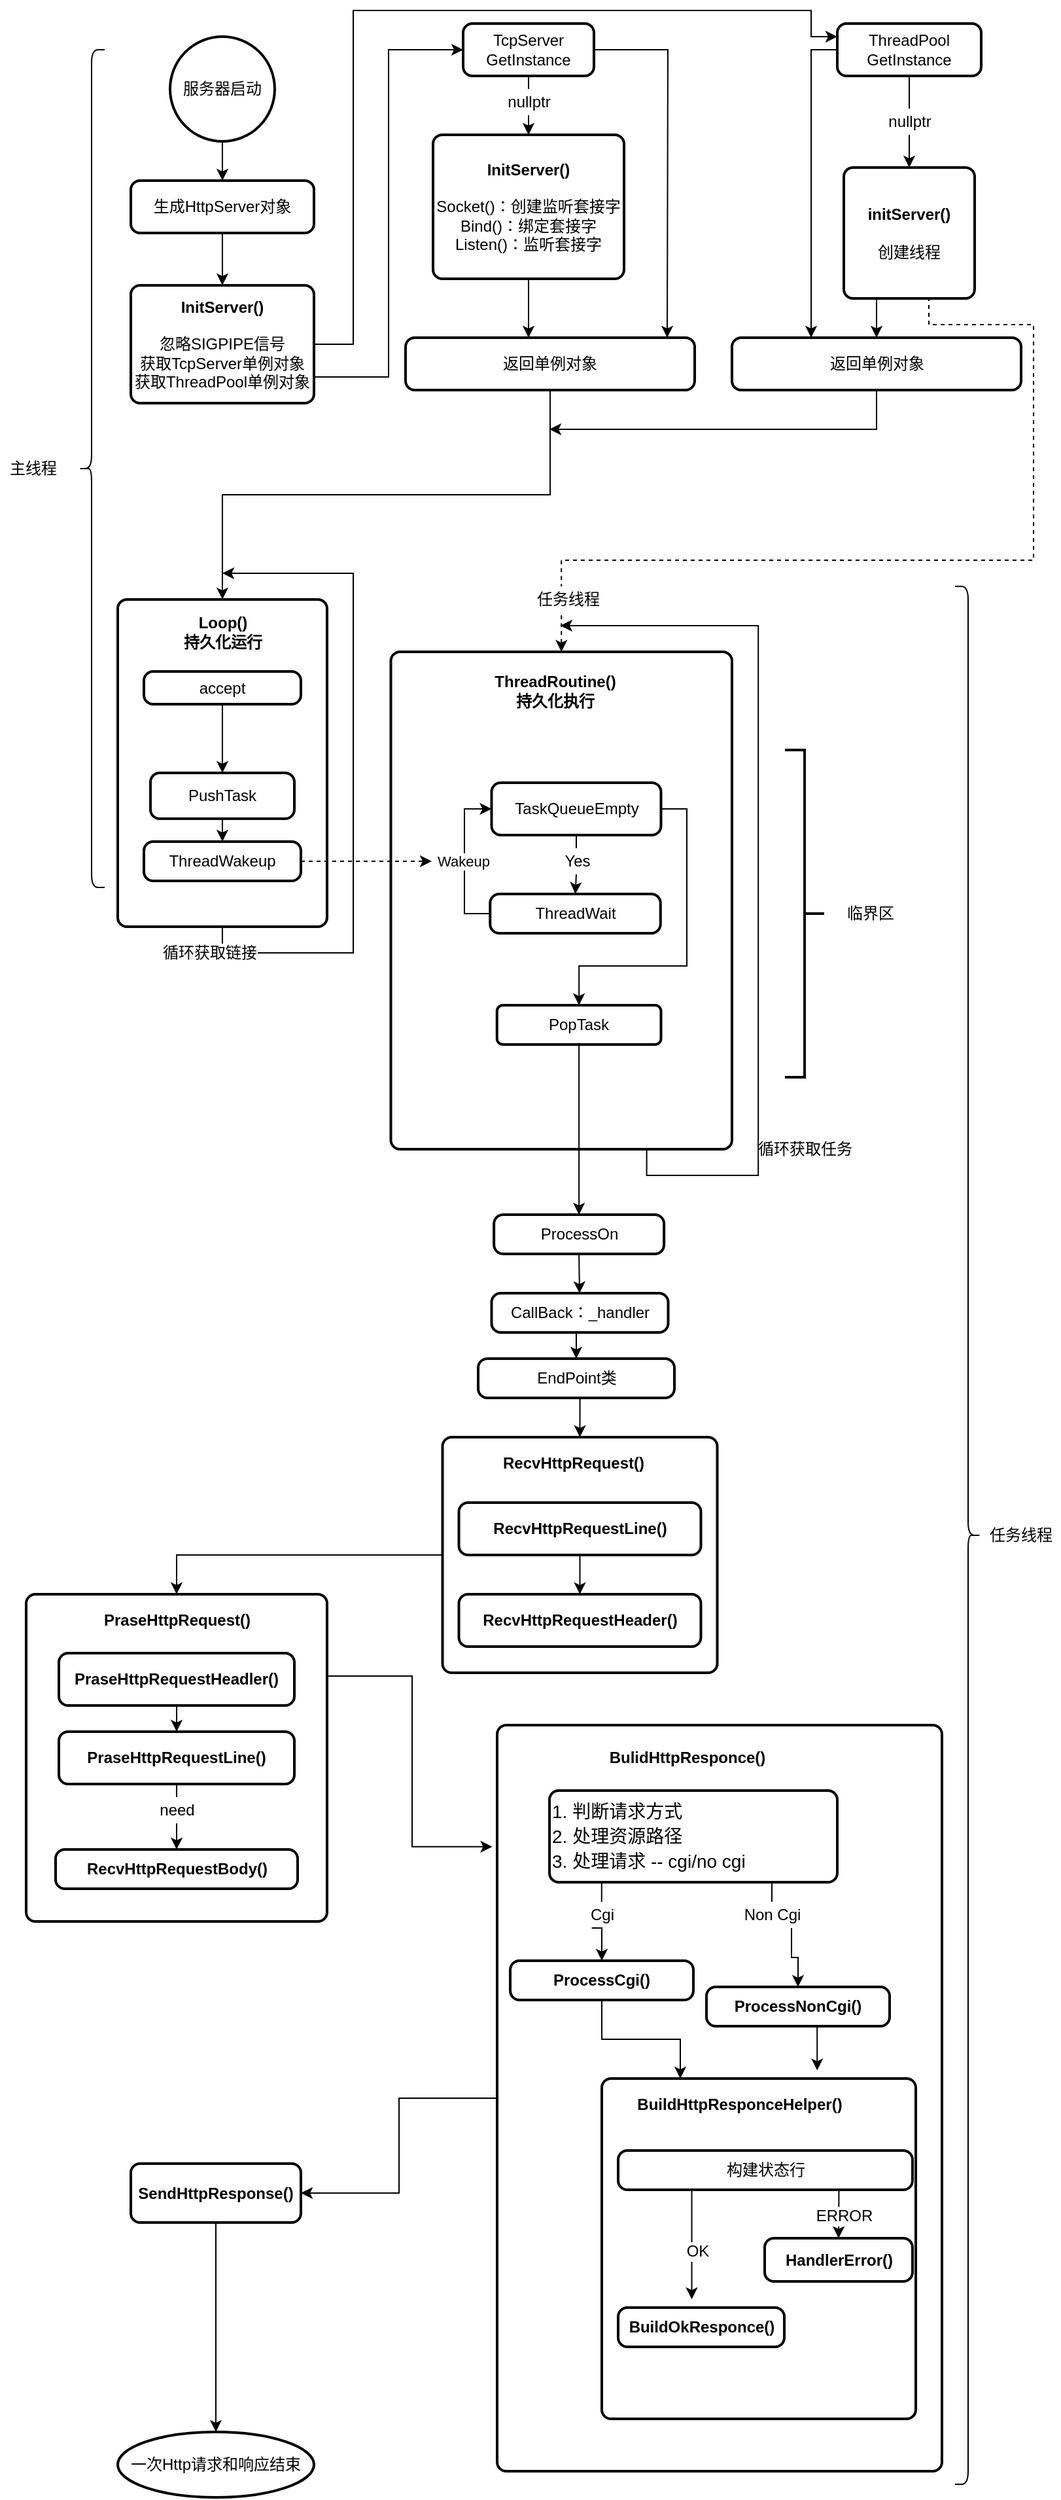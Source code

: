 <mxfile version="15.4.0" type="device"><diagram id="aC2aodHDLknluCeXz4S8" name="第 1 页"><mxGraphModel dx="1024" dy="4091" grid="1" gridSize="10" guides="1" tooltips="1" connect="1" arrows="1" fold="1" page="1" pageScale="1" pageWidth="827" pageHeight="1169" math="0" shadow="0"><root><mxCell id="0"/><mxCell id="1" parent="0"/><mxCell id="QeE4yWWgU1mCUQc3FBOZ-3" style="edgeStyle=orthogonalEdgeStyle;rounded=0;orthogonalLoop=1;jettySize=auto;html=1;exitX=0.5;exitY=1;exitDx=0;exitDy=0;exitPerimeter=0;" edge="1" parent="1" source="QeE4yWWgU1mCUQc3FBOZ-2"><mxGeometry relative="1" as="geometry"><mxPoint x="180" y="-3370" as="targetPoint"/></mxGeometry></mxCell><mxCell id="QeE4yWWgU1mCUQc3FBOZ-2" value="服务器启动" style="strokeWidth=2;html=1;shape=mxgraph.flowchart.start_2;whiteSpace=wrap;" vertex="1" parent="1"><mxGeometry x="140" y="-3480" width="80" height="80" as="geometry"/></mxCell><mxCell id="QeE4yWWgU1mCUQc3FBOZ-7" style="edgeStyle=orthogonalEdgeStyle;rounded=0;orthogonalLoop=1;jettySize=auto;html=1;exitX=0.5;exitY=1;exitDx=0;exitDy=0;" edge="1" parent="1" source="QeE4yWWgU1mCUQc3FBOZ-5"><mxGeometry relative="1" as="geometry"><mxPoint x="180" y="-3290" as="targetPoint"/></mxGeometry></mxCell><mxCell id="QeE4yWWgU1mCUQc3FBOZ-5" value="生成HttpServer对象" style="rounded=1;whiteSpace=wrap;html=1;absoluteArcSize=1;arcSize=14;strokeWidth=2;labelBackgroundColor=none;" vertex="1" parent="1"><mxGeometry x="110" y="-3370" width="140" height="40" as="geometry"/></mxCell><mxCell id="QeE4yWWgU1mCUQc3FBOZ-27" style="edgeStyle=orthogonalEdgeStyle;rounded=0;orthogonalLoop=1;jettySize=auto;html=1;exitX=1;exitY=0.5;exitDx=0;exitDy=0;entryX=0;entryY=0.5;entryDx=0;entryDy=0;" edge="1" parent="1" source="QeE4yWWgU1mCUQc3FBOZ-8" target="QeE4yWWgU1mCUQc3FBOZ-20"><mxGeometry relative="1" as="geometry"><Array as="points"><mxPoint x="250" y="-3220"/><mxPoint x="307" y="-3220"/><mxPoint x="307" y="-3470"/></Array></mxGeometry></mxCell><mxCell id="QeE4yWWgU1mCUQc3FBOZ-36" style="edgeStyle=orthogonalEdgeStyle;rounded=0;orthogonalLoop=1;jettySize=auto;html=1;exitX=1;exitY=0.75;exitDx=0;exitDy=0;entryX=0;entryY=0.25;entryDx=0;entryDy=0;" edge="1" parent="1" source="QeE4yWWgU1mCUQc3FBOZ-8" target="QeE4yWWgU1mCUQc3FBOZ-28"><mxGeometry relative="1" as="geometry"><Array as="points"><mxPoint x="250" y="-3245"/><mxPoint x="280" y="-3245"/><mxPoint x="280" y="-3500"/><mxPoint x="630" y="-3500"/><mxPoint x="630" y="-3480"/></Array></mxGeometry></mxCell><mxCell id="QeE4yWWgU1mCUQc3FBOZ-8" value="&lt;b&gt;InitServer()&lt;br&gt;&lt;/b&gt;&lt;br&gt;忽略SIGPIPE信号&lt;br&gt;获取TcpServer单例对象&lt;br&gt;获取ThreadPool单例对象" style="rounded=1;whiteSpace=wrap;html=1;absoluteArcSize=1;arcSize=14;strokeWidth=2;" vertex="1" parent="1"><mxGeometry x="110" y="-3290" width="140" height="90" as="geometry"/></mxCell><mxCell id="QeE4yWWgU1mCUQc3FBOZ-114" style="edgeStyle=orthogonalEdgeStyle;rounded=0;orthogonalLoop=1;jettySize=auto;html=1;exitX=0.5;exitY=1;exitDx=0;exitDy=0;" edge="1" parent="1" source="QeE4yWWgU1mCUQc3FBOZ-10"><mxGeometry relative="1" as="geometry"><mxPoint x="180" y="-3070" as="targetPoint"/><Array as="points"><mxPoint x="180" y="-2780"/><mxPoint x="280" y="-2780"/><mxPoint x="280" y="-3070"/></Array></mxGeometry></mxCell><mxCell id="QeE4yWWgU1mCUQc3FBOZ-10" value="" style="rounded=1;whiteSpace=wrap;html=1;absoluteArcSize=1;arcSize=14;strokeWidth=2;labelBackgroundColor=none;fillColor=none;" vertex="1" parent="1"><mxGeometry x="100" y="-3050" width="160" height="250" as="geometry"/></mxCell><mxCell id="QeE4yWWgU1mCUQc3FBOZ-14" value="" style="shape=curlyBracket;whiteSpace=wrap;html=1;rounded=1;labelBackgroundColor=none;" vertex="1" parent="1"><mxGeometry x="70" y="-3470" width="20" height="640" as="geometry"/></mxCell><mxCell id="QeE4yWWgU1mCUQc3FBOZ-15" value="主线程" style="text;html=1;align=center;verticalAlign=middle;resizable=0;points=[];autosize=1;strokeColor=none;fillColor=none;" vertex="1" parent="1"><mxGeometry x="10" y="-3160" width="50" height="20" as="geometry"/></mxCell><mxCell id="QeE4yWWgU1mCUQc3FBOZ-21" style="edgeStyle=orthogonalEdgeStyle;rounded=0;orthogonalLoop=1;jettySize=auto;html=1;exitX=0.5;exitY=1;exitDx=0;exitDy=0;entryX=0.5;entryY=0;entryDx=0;entryDy=0;startArrow=none;" edge="1" parent="1" source="QeE4yWWgU1mCUQc3FBOZ-24" target="QeE4yWWgU1mCUQc3FBOZ-22"><mxGeometry relative="1" as="geometry"><mxPoint x="414" y="-3420" as="targetPoint"/></mxGeometry></mxCell><mxCell id="QeE4yWWgU1mCUQc3FBOZ-25" style="edgeStyle=orthogonalEdgeStyle;rounded=0;orthogonalLoop=1;jettySize=auto;html=1;exitX=1;exitY=0.5;exitDx=0;exitDy=0;" edge="1" parent="1" source="QeE4yWWgU1mCUQc3FBOZ-20"><mxGeometry relative="1" as="geometry"><mxPoint x="520" y="-3250" as="targetPoint"/></mxGeometry></mxCell><mxCell id="QeE4yWWgU1mCUQc3FBOZ-20" value="TcpServer&lt;br&gt;GetInstance" style="rounded=1;whiteSpace=wrap;html=1;absoluteArcSize=1;arcSize=14;strokeWidth=2;labelBackgroundColor=none;" vertex="1" parent="1"><mxGeometry x="364" y="-3490" width="100" height="40" as="geometry"/></mxCell><mxCell id="QeE4yWWgU1mCUQc3FBOZ-23" style="edgeStyle=orthogonalEdgeStyle;rounded=0;orthogonalLoop=1;jettySize=auto;html=1;exitX=0.5;exitY=1;exitDx=0;exitDy=0;" edge="1" parent="1" source="QeE4yWWgU1mCUQc3FBOZ-22"><mxGeometry relative="1" as="geometry"><mxPoint x="414" y="-3250" as="targetPoint"/></mxGeometry></mxCell><mxCell id="QeE4yWWgU1mCUQc3FBOZ-22" value="&lt;b&gt;InitServer()&lt;/b&gt;&lt;br&gt;&lt;br&gt;Socket()：创建监听套接字&lt;br&gt;Bind()：绑定套接字&lt;br&gt;Listen()：监听套接字" style="rounded=1;whiteSpace=wrap;html=1;absoluteArcSize=1;arcSize=14;strokeWidth=2;labelBackgroundColor=none;" vertex="1" parent="1"><mxGeometry x="341" y="-3405" width="146" height="110" as="geometry"/></mxCell><mxCell id="QeE4yWWgU1mCUQc3FBOZ-37" style="edgeStyle=orthogonalEdgeStyle;rounded=0;orthogonalLoop=1;jettySize=auto;html=1;exitX=0.5;exitY=1;exitDx=0;exitDy=0;entryX=0.5;entryY=0;entryDx=0;entryDy=0;" edge="1" parent="1" source="QeE4yWWgU1mCUQc3FBOZ-26" target="QeE4yWWgU1mCUQc3FBOZ-10"><mxGeometry relative="1" as="geometry"/></mxCell><mxCell id="QeE4yWWgU1mCUQc3FBOZ-26" value="返回单例对象" style="rounded=1;whiteSpace=wrap;html=1;absoluteArcSize=1;arcSize=14;strokeWidth=2;labelBackgroundColor=none;" vertex="1" parent="1"><mxGeometry x="320" y="-3250" width="221" height="40" as="geometry"/></mxCell><mxCell id="QeE4yWWgU1mCUQc3FBOZ-33" style="edgeStyle=orthogonalEdgeStyle;rounded=0;orthogonalLoop=1;jettySize=auto;html=1;exitX=0;exitY=0.5;exitDx=0;exitDy=0;" edge="1" parent="1" source="QeE4yWWgU1mCUQc3FBOZ-28"><mxGeometry relative="1" as="geometry"><mxPoint x="630" y="-3250" as="targetPoint"/></mxGeometry></mxCell><mxCell id="QeE4yWWgU1mCUQc3FBOZ-66" style="edgeStyle=orthogonalEdgeStyle;rounded=0;orthogonalLoop=1;jettySize=auto;html=1;exitX=0.5;exitY=1;exitDx=0;exitDy=0;entryX=0.5;entryY=0;entryDx=0;entryDy=0;startArrow=none;" edge="1" parent="1" source="QeE4yWWgU1mCUQc3FBOZ-67" target="QeE4yWWgU1mCUQc3FBOZ-31"><mxGeometry relative="1" as="geometry"/></mxCell><mxCell id="QeE4yWWgU1mCUQc3FBOZ-28" value="ThreadPool&lt;br&gt;GetInstance" style="rounded=1;whiteSpace=wrap;html=1;absoluteArcSize=1;arcSize=14;strokeWidth=2;labelBackgroundColor=none;" vertex="1" parent="1"><mxGeometry x="650" y="-3490" width="110" height="40" as="geometry"/></mxCell><mxCell id="QeE4yWWgU1mCUQc3FBOZ-32" style="edgeStyle=orthogonalEdgeStyle;rounded=0;orthogonalLoop=1;jettySize=auto;html=1;exitX=0.25;exitY=1;exitDx=0;exitDy=0;" edge="1" parent="1" source="QeE4yWWgU1mCUQc3FBOZ-31"><mxGeometry relative="1" as="geometry"><mxPoint x="680" y="-3250" as="targetPoint"/></mxGeometry></mxCell><mxCell id="QeE4yWWgU1mCUQc3FBOZ-35" style="edgeStyle=orthogonalEdgeStyle;rounded=0;orthogonalLoop=1;jettySize=auto;html=1;exitX=1;exitY=0.5;exitDx=0;exitDy=0;dashed=1;entryX=0.5;entryY=0;entryDx=0;entryDy=0;" edge="1" parent="1" source="QeE4yWWgU1mCUQc3FBOZ-31" target="QeE4yWWgU1mCUQc3FBOZ-41"><mxGeometry relative="1" as="geometry"><mxPoint x="450" y="-3040" as="targetPoint"/><Array as="points"><mxPoint x="720" y="-3330"/><mxPoint x="720" y="-3260"/><mxPoint x="800" y="-3260"/><mxPoint x="800" y="-3080"/><mxPoint x="440" y="-3080"/></Array></mxGeometry></mxCell><mxCell id="QeE4yWWgU1mCUQc3FBOZ-31" value="&lt;b&gt;initServer()&lt;/b&gt;&lt;br&gt;&lt;br&gt;创建线程" style="rounded=1;whiteSpace=wrap;html=1;absoluteArcSize=1;arcSize=14;strokeWidth=2;labelBackgroundColor=none;" vertex="1" parent="1"><mxGeometry x="655" y="-3380" width="100" height="100" as="geometry"/></mxCell><mxCell id="QeE4yWWgU1mCUQc3FBOZ-39" style="edgeStyle=orthogonalEdgeStyle;rounded=0;orthogonalLoop=1;jettySize=auto;html=1;exitX=0.5;exitY=1;exitDx=0;exitDy=0;" edge="1" parent="1" source="QeE4yWWgU1mCUQc3FBOZ-34"><mxGeometry relative="1" as="geometry"><mxPoint x="430" y="-3180" as="targetPoint"/><Array as="points"><mxPoint x="680" y="-3180"/><mxPoint x="550" y="-3180"/></Array></mxGeometry></mxCell><mxCell id="QeE4yWWgU1mCUQc3FBOZ-34" value="返回单例对象" style="rounded=1;whiteSpace=wrap;html=1;absoluteArcSize=1;arcSize=14;strokeWidth=2;labelBackgroundColor=none;" vertex="1" parent="1"><mxGeometry x="569.5" y="-3250" width="221" height="40" as="geometry"/></mxCell><mxCell id="QeE4yWWgU1mCUQc3FBOZ-132" style="edgeStyle=orthogonalEdgeStyle;rounded=0;orthogonalLoop=1;jettySize=auto;html=1;exitX=0.75;exitY=1;exitDx=0;exitDy=0;entryX=0.407;entryY=1.5;entryDx=0;entryDy=0;entryPerimeter=0;" edge="1" parent="1" source="QeE4yWWgU1mCUQc3FBOZ-41" target="QeE4yWWgU1mCUQc3FBOZ-107"><mxGeometry relative="1" as="geometry"/></mxCell><mxCell id="QeE4yWWgU1mCUQc3FBOZ-41" value="" style="rounded=1;whiteSpace=wrap;html=1;absoluteArcSize=1;arcSize=14;strokeWidth=2;labelBackgroundColor=none;fillColor=none;" vertex="1" parent="1"><mxGeometry x="308.75" y="-3010" width="260.75" height="380" as="geometry"/></mxCell><mxCell id="QeE4yWWgU1mCUQc3FBOZ-82" style="edgeStyle=orthogonalEdgeStyle;rounded=0;orthogonalLoop=1;jettySize=auto;html=1;exitX=0.5;exitY=1;exitDx=0;exitDy=0;entryX=0.5;entryY=0;entryDx=0;entryDy=0;startArrow=none;" edge="1" parent="1" source="QeE4yWWgU1mCUQc3FBOZ-83" target="QeE4yWWgU1mCUQc3FBOZ-50"><mxGeometry relative="1" as="geometry"/></mxCell><mxCell id="QeE4yWWgU1mCUQc3FBOZ-123" style="edgeStyle=orthogonalEdgeStyle;rounded=0;orthogonalLoop=1;jettySize=auto;html=1;exitX=1;exitY=0.5;exitDx=0;exitDy=0;entryX=0.5;entryY=0;entryDx=0;entryDy=0;" edge="1" parent="1" source="QeE4yWWgU1mCUQc3FBOZ-44" target="QeE4yWWgU1mCUQc3FBOZ-70"><mxGeometry relative="1" as="geometry"><Array as="points"><mxPoint x="535" y="-2890"/><mxPoint x="535" y="-2770"/><mxPoint x="453" y="-2770"/></Array></mxGeometry></mxCell><mxCell id="QeE4yWWgU1mCUQc3FBOZ-44" value="TaskQueueEmpty" style="rounded=1;whiteSpace=wrap;html=1;absoluteArcSize=1;arcSize=14;strokeWidth=2;labelBackgroundColor=none;" vertex="1" parent="1"><mxGeometry x="385.75" y="-2910" width="129.5" height="40" as="geometry"/></mxCell><mxCell id="QeE4yWWgU1mCUQc3FBOZ-85" style="edgeStyle=orthogonalEdgeStyle;rounded=0;orthogonalLoop=1;jettySize=auto;html=1;exitX=0;exitY=0.5;exitDx=0;exitDy=0;entryX=0;entryY=0.5;entryDx=0;entryDy=0;" edge="1" parent="1" source="QeE4yWWgU1mCUQc3FBOZ-50" target="QeE4yWWgU1mCUQc3FBOZ-44"><mxGeometry relative="1" as="geometry"><Array as="points"><mxPoint x="365" y="-2810"/><mxPoint x="365" y="-2890"/></Array></mxGeometry></mxCell><mxCell id="QeE4yWWgU1mCUQc3FBOZ-86" value="Wakeup" style="edgeLabel;html=1;align=center;verticalAlign=middle;resizable=0;points=[];" vertex="1" connectable="0" parent="QeE4yWWgU1mCUQc3FBOZ-85"><mxGeometry x="-0.009" y="-9" relative="1" as="geometry"><mxPoint x="-10" as="offset"/></mxGeometry></mxCell><mxCell id="QeE4yWWgU1mCUQc3FBOZ-50" value="ThreadWait" style="rounded=1;whiteSpace=wrap;html=1;absoluteArcSize=1;arcSize=14;strokeWidth=2;" vertex="1" parent="1"><mxGeometry x="384.63" y="-2825" width="130.25" height="30" as="geometry"/></mxCell><mxCell id="QeE4yWWgU1mCUQc3FBOZ-24" value="nullptr" style="text;html=1;align=center;verticalAlign=middle;resizable=0;points=[];autosize=1;strokeColor=none;fillColor=none;" vertex="1" parent="1"><mxGeometry x="389" y="-3440" width="50" height="20" as="geometry"/></mxCell><mxCell id="QeE4yWWgU1mCUQc3FBOZ-63" value="" style="edgeStyle=orthogonalEdgeStyle;rounded=0;orthogonalLoop=1;jettySize=auto;html=1;exitX=0.5;exitY=1;exitDx=0;exitDy=0;entryX=0.5;entryY=0;entryDx=0;entryDy=0;endArrow=none;" edge="1" parent="1" source="QeE4yWWgU1mCUQc3FBOZ-20" target="QeE4yWWgU1mCUQc3FBOZ-24"><mxGeometry relative="1" as="geometry"><mxPoint x="414" y="-3405" as="targetPoint"/><mxPoint x="414" y="-3450" as="sourcePoint"/></mxGeometry></mxCell><mxCell id="QeE4yWWgU1mCUQc3FBOZ-67" value="nullptr" style="text;html=1;align=center;verticalAlign=middle;resizable=0;points=[];autosize=1;strokeColor=none;fillColor=none;" vertex="1" parent="1"><mxGeometry x="680" y="-3425" width="50" height="20" as="geometry"/></mxCell><mxCell id="QeE4yWWgU1mCUQc3FBOZ-68" value="" style="edgeStyle=orthogonalEdgeStyle;rounded=0;orthogonalLoop=1;jettySize=auto;html=1;exitX=0.5;exitY=1;exitDx=0;exitDy=0;entryX=0.5;entryY=0;entryDx=0;entryDy=0;endArrow=none;" edge="1" parent="1" source="QeE4yWWgU1mCUQc3FBOZ-28" target="QeE4yWWgU1mCUQc3FBOZ-67"><mxGeometry relative="1" as="geometry"><mxPoint x="705" y="-3450" as="sourcePoint"/><mxPoint x="705" y="-3380" as="targetPoint"/></mxGeometry></mxCell><mxCell id="QeE4yWWgU1mCUQc3FBOZ-119" style="edgeStyle=orthogonalEdgeStyle;rounded=0;orthogonalLoop=1;jettySize=auto;html=1;exitX=0.5;exitY=0;exitDx=0;exitDy=0;entryX=0.502;entryY=0;entryDx=0;entryDy=0;entryPerimeter=0;" edge="1" parent="1" source="QeE4yWWgU1mCUQc3FBOZ-70" target="QeE4yWWgU1mCUQc3FBOZ-70"><mxGeometry relative="1" as="geometry"><mxPoint x="450" y="-2740" as="targetPoint"/></mxGeometry></mxCell><mxCell id="QeE4yWWgU1mCUQc3FBOZ-128" style="edgeStyle=orthogonalEdgeStyle;rounded=0;orthogonalLoop=1;jettySize=auto;html=1;exitX=0.5;exitY=1;exitDx=0;exitDy=0;entryX=0.5;entryY=0;entryDx=0;entryDy=0;" edge="1" parent="1" source="QeE4yWWgU1mCUQc3FBOZ-70" target="QeE4yWWgU1mCUQc3FBOZ-127"><mxGeometry relative="1" as="geometry"/></mxCell><mxCell id="QeE4yWWgU1mCUQc3FBOZ-70" value="PopTask" style="rounded=1;whiteSpace=wrap;html=1;absoluteArcSize=1;arcSize=9;strokeWidth=2;labelBackgroundColor=none;fillColor=none;" vertex="1" parent="1"><mxGeometry x="389.88" y="-2740" width="125.37" height="30" as="geometry"/></mxCell><mxCell id="QeE4yWWgU1mCUQc3FBOZ-83" value="Yes" style="text;html=1;align=center;verticalAlign=middle;resizable=0;points=[];autosize=1;strokeColor=none;fillColor=none;" vertex="1" parent="1"><mxGeometry x="435.5" y="-2860" width="30" height="20" as="geometry"/></mxCell><mxCell id="QeE4yWWgU1mCUQc3FBOZ-84" value="" style="edgeStyle=orthogonalEdgeStyle;rounded=0;orthogonalLoop=1;jettySize=auto;html=1;exitX=0.5;exitY=1;exitDx=0;exitDy=0;entryX=0.5;entryY=0;entryDx=0;entryDy=0;endArrow=none;" edge="1" parent="1" source="QeE4yWWgU1mCUQc3FBOZ-44" target="QeE4yWWgU1mCUQc3FBOZ-83"><mxGeometry relative="1" as="geometry"><mxPoint x="450.5" y="-2870" as="sourcePoint"/><mxPoint x="449.755" y="-2825" as="targetPoint"/></mxGeometry></mxCell><mxCell id="QeE4yWWgU1mCUQc3FBOZ-93" style="edgeStyle=orthogonalEdgeStyle;rounded=0;orthogonalLoop=1;jettySize=auto;html=1;exitX=0.5;exitY=1;exitDx=0;exitDy=0;entryX=0.5;entryY=0;entryDx=0;entryDy=0;" edge="1" parent="1" source="QeE4yWWgU1mCUQc3FBOZ-89" target="QeE4yWWgU1mCUQc3FBOZ-94"><mxGeometry relative="1" as="geometry"><mxPoint x="180" y="-2830" as="targetPoint"/></mxGeometry></mxCell><mxCell id="QeE4yWWgU1mCUQc3FBOZ-89" value="PushTask" style="rounded=1;whiteSpace=wrap;html=1;absoluteArcSize=1;arcSize=14;strokeWidth=2;labelBackgroundColor=none;fillColor=none;" vertex="1" parent="1"><mxGeometry x="125" y="-2917.5" width="110" height="35" as="geometry"/></mxCell><mxCell id="QeE4yWWgU1mCUQc3FBOZ-95" style="edgeStyle=orthogonalEdgeStyle;rounded=0;orthogonalLoop=1;jettySize=auto;html=1;exitX=1;exitY=0.5;exitDx=0;exitDy=0;dashed=1;" edge="1" parent="1" source="QeE4yWWgU1mCUQc3FBOZ-94"><mxGeometry relative="1" as="geometry"><mxPoint x="340" y="-2850" as="targetPoint"/></mxGeometry></mxCell><mxCell id="QeE4yWWgU1mCUQc3FBOZ-94" value="ThreadWakeup" style="rounded=1;whiteSpace=wrap;html=1;absoluteArcSize=1;arcSize=14;strokeWidth=2;" vertex="1" parent="1"><mxGeometry x="120" y="-2865" width="120" height="30" as="geometry"/></mxCell><mxCell id="QeE4yWWgU1mCUQc3FBOZ-102" value="" style="strokeWidth=2;html=1;shape=mxgraph.flowchart.annotation_2;align=left;labelPosition=right;pointerEvents=1;labelBackgroundColor=none;fillColor=none;direction=west;" vertex="1" parent="1"><mxGeometry x="610" y="-2935" width="30" height="250" as="geometry"/></mxCell><mxCell id="QeE4yWWgU1mCUQc3FBOZ-103" value="临界区" style="text;html=1;align=center;verticalAlign=middle;resizable=0;points=[];autosize=1;strokeColor=none;fillColor=none;" vertex="1" parent="1"><mxGeometry x="650" y="-2820" width="50" height="20" as="geometry"/></mxCell><mxCell id="QeE4yWWgU1mCUQc3FBOZ-107" value="任务线程" style="text;html=1;align=center;verticalAlign=middle;resizable=0;points=[];autosize=1;strokeColor=none;fillColor=default;labelBackgroundColor=default;" vertex="1" parent="1"><mxGeometry x="414" y="-3060" width="60" height="20" as="geometry"/></mxCell><mxCell id="QeE4yWWgU1mCUQc3FBOZ-110" value="&lt;b&gt;ThreadRoutine()&lt;br&gt;持久化执行&lt;br&gt;&lt;/b&gt;" style="text;html=1;resizable=0;autosize=1;align=center;verticalAlign=middle;points=[];fillColor=none;strokeColor=none;rounded=0;labelBackgroundColor=default;" vertex="1" parent="1"><mxGeometry x="379" y="-2995" width="110" height="30" as="geometry"/></mxCell><mxCell id="QeE4yWWgU1mCUQc3FBOZ-111" value="&lt;b&gt;Loop()&lt;br&gt;持久化运行&lt;/b&gt;" style="text;html=1;resizable=0;autosize=1;align=center;verticalAlign=middle;points=[];fillColor=none;strokeColor=none;rounded=0;labelBackgroundColor=default;" vertex="1" parent="1"><mxGeometry x="140" y="-3040" width="80" height="30" as="geometry"/></mxCell><mxCell id="QeE4yWWgU1mCUQc3FBOZ-113" style="edgeStyle=orthogonalEdgeStyle;rounded=0;orthogonalLoop=1;jettySize=auto;html=1;exitX=0.5;exitY=1;exitDx=0;exitDy=0;entryX=0.5;entryY=0;entryDx=0;entryDy=0;" edge="1" parent="1" source="QeE4yWWgU1mCUQc3FBOZ-112" target="QeE4yWWgU1mCUQc3FBOZ-89"><mxGeometry relative="1" as="geometry"/></mxCell><mxCell id="QeE4yWWgU1mCUQc3FBOZ-112" value="accept" style="rounded=1;whiteSpace=wrap;html=1;absoluteArcSize=1;arcSize=14;strokeWidth=2;labelBackgroundColor=default;fillColor=default;" vertex="1" parent="1"><mxGeometry x="120" y="-2995" width="120" height="25" as="geometry"/></mxCell><mxCell id="QeE4yWWgU1mCUQc3FBOZ-115" value="循环获取链接" style="text;html=1;resizable=0;autosize=1;align=center;verticalAlign=middle;points=[];fillColor=none;strokeColor=none;rounded=0;labelBackgroundColor=default;" vertex="1" parent="1"><mxGeometry x="125" y="-2790" width="90" height="20" as="geometry"/></mxCell><mxCell id="QeE4yWWgU1mCUQc3FBOZ-135" style="edgeStyle=orthogonalEdgeStyle;rounded=0;orthogonalLoop=1;jettySize=auto;html=1;exitX=0.5;exitY=1;exitDx=0;exitDy=0;" edge="1" parent="1" source="QeE4yWWgU1mCUQc3FBOZ-127"><mxGeometry relative="1" as="geometry"><mxPoint x="453" y="-2520" as="targetPoint"/></mxGeometry></mxCell><mxCell id="QeE4yWWgU1mCUQc3FBOZ-127" value="ProcessOn" style="rounded=1;whiteSpace=wrap;html=1;absoluteArcSize=1;arcSize=14;strokeWidth=2;" vertex="1" parent="1"><mxGeometry x="387.57" y="-2580" width="130" height="30" as="geometry"/></mxCell><mxCell id="QeE4yWWgU1mCUQc3FBOZ-133" value="循环获取任务" style="text;html=1;resizable=0;autosize=1;align=center;verticalAlign=middle;points=[];fillColor=none;strokeColor=none;rounded=0;labelBackgroundColor=default;" vertex="1" parent="1"><mxGeometry x="580" y="-2640" width="90" height="20" as="geometry"/></mxCell><mxCell id="QeE4yWWgU1mCUQc3FBOZ-140" style="edgeStyle=orthogonalEdgeStyle;rounded=0;orthogonalLoop=1;jettySize=auto;html=1;exitX=0.5;exitY=1;exitDx=0;exitDy=0;entryX=0.5;entryY=0;entryDx=0;entryDy=0;" edge="1" parent="1" source="QeE4yWWgU1mCUQc3FBOZ-136" target="QeE4yWWgU1mCUQc3FBOZ-139"><mxGeometry relative="1" as="geometry"/></mxCell><mxCell id="QeE4yWWgU1mCUQc3FBOZ-136" value="CallBack：_handler" style="rounded=1;whiteSpace=wrap;html=1;absoluteArcSize=1;arcSize=14;strokeWidth=2;" vertex="1" parent="1"><mxGeometry x="385.75" y="-2520" width="135" height="30" as="geometry"/></mxCell><mxCell id="QeE4yWWgU1mCUQc3FBOZ-147" style="edgeStyle=orthogonalEdgeStyle;rounded=0;orthogonalLoop=1;jettySize=auto;html=1;exitX=0.5;exitY=1;exitDx=0;exitDy=0;entryX=0.5;entryY=0;entryDx=0;entryDy=0;" edge="1" parent="1" source="QeE4yWWgU1mCUQc3FBOZ-139" target="QeE4yWWgU1mCUQc3FBOZ-142"><mxGeometry relative="1" as="geometry"/></mxCell><mxCell id="QeE4yWWgU1mCUQc3FBOZ-139" value="EndPoint类" style="rounded=1;whiteSpace=wrap;html=1;absoluteArcSize=1;arcSize=14;strokeWidth=2;" vertex="1" parent="1"><mxGeometry x="375.5" y="-2470" width="150" height="30" as="geometry"/></mxCell><mxCell id="QeE4yWWgU1mCUQc3FBOZ-162" style="edgeStyle=orthogonalEdgeStyle;rounded=0;orthogonalLoop=1;jettySize=auto;html=1;exitX=0;exitY=0.5;exitDx=0;exitDy=0;entryX=0.5;entryY=0;entryDx=0;entryDy=0;" edge="1" parent="1" source="QeE4yWWgU1mCUQc3FBOZ-142" target="QeE4yWWgU1mCUQc3FBOZ-149"><mxGeometry relative="1" as="geometry"/></mxCell><mxCell id="QeE4yWWgU1mCUQc3FBOZ-142" value="" style="rounded=1;whiteSpace=wrap;html=1;absoluteArcSize=1;arcSize=14;strokeWidth=2;fillColor=none;" vertex="1" parent="1"><mxGeometry x="348.25" y="-2410" width="210" height="180" as="geometry"/></mxCell><mxCell id="QeE4yWWgU1mCUQc3FBOZ-143" value="&lt;span&gt;&lt;b&gt;RecvHttpRequest()&lt;/b&gt;&lt;/span&gt;" style="text;html=1;resizable=0;autosize=1;align=center;verticalAlign=middle;points=[];fillColor=none;strokeColor=none;rounded=0;labelBackgroundColor=default;" vertex="1" parent="1"><mxGeometry x="388.25" y="-2400" width="120" height="20" as="geometry"/></mxCell><mxCell id="QeE4yWWgU1mCUQc3FBOZ-146" style="edgeStyle=orthogonalEdgeStyle;rounded=0;orthogonalLoop=1;jettySize=auto;html=1;exitX=0.5;exitY=1;exitDx=0;exitDy=0;entryX=0.5;entryY=0;entryDx=0;entryDy=0;" edge="1" parent="1" source="QeE4yWWgU1mCUQc3FBOZ-144" target="QeE4yWWgU1mCUQc3FBOZ-145"><mxGeometry relative="1" as="geometry"/></mxCell><mxCell id="QeE4yWWgU1mCUQc3FBOZ-144" value="RecvHttpRequestLine()" style="rounded=1;whiteSpace=wrap;absoluteArcSize=1;arcSize=14;strokeWidth=2;fontStyle=1;html=1;" vertex="1" parent="1"><mxGeometry x="360.75" y="-2360" width="185" height="40" as="geometry"/></mxCell><mxCell id="QeE4yWWgU1mCUQc3FBOZ-145" value="RecvHttpRequestHeader()" style="rounded=1;whiteSpace=wrap;absoluteArcSize=1;arcSize=14;strokeWidth=2;fontStyle=1;html=1;" vertex="1" parent="1"><mxGeometry x="360.75" y="-2290" width="185" height="40" as="geometry"/></mxCell><mxCell id="QeE4yWWgU1mCUQc3FBOZ-205" style="edgeStyle=orthogonalEdgeStyle;rounded=0;orthogonalLoop=1;jettySize=auto;html=1;exitX=1;exitY=0.25;exitDx=0;exitDy=0;entryX=-0.011;entryY=0.163;entryDx=0;entryDy=0;entryPerimeter=0;fontColor=default;" edge="1" parent="1" source="QeE4yWWgU1mCUQc3FBOZ-149" target="QeE4yWWgU1mCUQc3FBOZ-163"><mxGeometry relative="1" as="geometry"/></mxCell><mxCell id="QeE4yWWgU1mCUQc3FBOZ-149" value="" style="rounded=1;whiteSpace=wrap;html=1;absoluteArcSize=1;arcSize=14;strokeWidth=2;fillColor=none;" vertex="1" parent="1"><mxGeometry x="30" y="-2290" width="230" height="250" as="geometry"/></mxCell><mxCell id="QeE4yWWgU1mCUQc3FBOZ-150" value="&lt;span&gt;&lt;b&gt;PraseHttpRequest()&lt;/b&gt;&lt;/span&gt;" style="text;html=1;resizable=0;autosize=1;align=center;verticalAlign=middle;points=[];fillColor=none;strokeColor=none;rounded=0;labelBackgroundColor=default;" vertex="1" parent="1"><mxGeometry x="80" y="-2280" width="130" height="20" as="geometry"/></mxCell><mxCell id="QeE4yWWgU1mCUQc3FBOZ-158" style="edgeStyle=orthogonalEdgeStyle;rounded=0;orthogonalLoop=1;jettySize=auto;html=1;exitX=0.5;exitY=1;exitDx=0;exitDy=0;entryX=0.5;entryY=0;entryDx=0;entryDy=0;startArrow=none;" edge="1" parent="1" source="QeE4yWWgU1mCUQc3FBOZ-159" target="QeE4yWWgU1mCUQc3FBOZ-156"><mxGeometry relative="1" as="geometry"/></mxCell><mxCell id="QeE4yWWgU1mCUQc3FBOZ-151" value="&lt;b&gt;PraseHttpRequestLine()&lt;/b&gt;" style="rounded=1;whiteSpace=wrap;html=1;absoluteArcSize=1;arcSize=14;strokeWidth=2;" vertex="1" parent="1"><mxGeometry x="55" y="-2185" width="180" height="40" as="geometry"/></mxCell><mxCell id="QeE4yWWgU1mCUQc3FBOZ-153" style="edgeStyle=orthogonalEdgeStyle;rounded=0;orthogonalLoop=1;jettySize=auto;html=1;exitX=0.5;exitY=1;exitDx=0;exitDy=0;entryX=0.5;entryY=0;entryDx=0;entryDy=0;" edge="1" parent="1" source="QeE4yWWgU1mCUQc3FBOZ-152" target="QeE4yWWgU1mCUQc3FBOZ-151"><mxGeometry relative="1" as="geometry"/></mxCell><mxCell id="QeE4yWWgU1mCUQc3FBOZ-152" value="&lt;b&gt;PraseHttpRequestHeadler()&lt;/b&gt;" style="rounded=1;whiteSpace=wrap;html=1;absoluteArcSize=1;arcSize=14;strokeWidth=2;" vertex="1" parent="1"><mxGeometry x="55" y="-2245" width="180" height="40" as="geometry"/></mxCell><mxCell id="QeE4yWWgU1mCUQc3FBOZ-156" value="&lt;span style=&quot;font-weight: 700&quot;&gt;RecvHttpRequestBody()&lt;/span&gt;" style="rounded=1;whiteSpace=wrap;html=1;absoluteArcSize=1;arcSize=14;strokeWidth=2;" vertex="1" parent="1"><mxGeometry x="52.5" y="-2095" width="185" height="30" as="geometry"/></mxCell><mxCell id="QeE4yWWgU1mCUQc3FBOZ-159" value="need" style="text;html=1;resizable=0;autosize=1;align=center;verticalAlign=middle;points=[];fillColor=none;strokeColor=none;rounded=0;labelBackgroundColor=default;" vertex="1" parent="1"><mxGeometry x="125" y="-2135" width="40" height="20" as="geometry"/></mxCell><mxCell id="QeE4yWWgU1mCUQc3FBOZ-160" value="" style="edgeStyle=orthogonalEdgeStyle;rounded=0;orthogonalLoop=1;jettySize=auto;html=1;exitX=0.5;exitY=1;exitDx=0;exitDy=0;entryX=0.5;entryY=0;entryDx=0;entryDy=0;endArrow=none;" edge="1" parent="1" source="QeE4yWWgU1mCUQc3FBOZ-151" target="QeE4yWWgU1mCUQc3FBOZ-159"><mxGeometry relative="1" as="geometry"><mxPoint x="145" y="-2145" as="sourcePoint"/><mxPoint x="145" y="-2095" as="targetPoint"/></mxGeometry></mxCell><mxCell id="QeE4yWWgU1mCUQc3FBOZ-207" style="edgeStyle=orthogonalEdgeStyle;rounded=0;orthogonalLoop=1;jettySize=auto;html=1;exitX=0;exitY=0.5;exitDx=0;exitDy=0;entryX=1;entryY=0.5;entryDx=0;entryDy=0;fontColor=default;" edge="1" parent="1" source="QeE4yWWgU1mCUQc3FBOZ-163" target="QeE4yWWgU1mCUQc3FBOZ-206"><mxGeometry relative="1" as="geometry"/></mxCell><mxCell id="QeE4yWWgU1mCUQc3FBOZ-163" value="" style="rounded=1;whiteSpace=wrap;html=1;absoluteArcSize=1;arcSize=14;strokeWidth=2;fillColor=none;" vertex="1" parent="1"><mxGeometry x="390" y="-2190" width="340" height="570" as="geometry"/></mxCell><mxCell id="QeE4yWWgU1mCUQc3FBOZ-164" value="&lt;b&gt;BulidHttpResponce()&lt;/b&gt;" style="text;html=1;resizable=0;autosize=1;align=center;verticalAlign=middle;points=[];fillColor=none;strokeColor=none;rounded=0;labelBackgroundColor=default;" vertex="1" parent="1"><mxGeometry x="470" y="-2175" width="130" height="20" as="geometry"/></mxCell><mxCell id="QeE4yWWgU1mCUQc3FBOZ-168" style="edgeStyle=orthogonalEdgeStyle;rounded=0;orthogonalLoop=1;jettySize=auto;html=1;exitX=0.75;exitY=1;exitDx=0;exitDy=0;entryX=0.5;entryY=0;entryDx=0;entryDy=0;fontColor=default;startArrow=none;" edge="1" parent="1" source="QeE4yWWgU1mCUQc3FBOZ-175" target="QeE4yWWgU1mCUQc3FBOZ-167"><mxGeometry relative="1" as="geometry"/></mxCell><mxCell id="QeE4yWWgU1mCUQc3FBOZ-169" style="edgeStyle=orthogonalEdgeStyle;rounded=0;orthogonalLoop=1;jettySize=auto;html=1;exitX=0.25;exitY=1;exitDx=0;exitDy=0;entryX=0.5;entryY=0;entryDx=0;entryDy=0;fontColor=default;startArrow=none;" edge="1" parent="1" source="QeE4yWWgU1mCUQc3FBOZ-170" target="QeE4yWWgU1mCUQc3FBOZ-166"><mxGeometry relative="1" as="geometry"><Array as="points"/></mxGeometry></mxCell><mxCell id="QeE4yWWgU1mCUQc3FBOZ-165" value="&lt;div style=&quot;font-size: 14px ; line-height: 19px&quot;&gt;&lt;div&gt;&lt;span&gt;1.&amp;nbsp;判断请求方式&lt;/span&gt;&lt;/div&gt;&lt;div&gt;&lt;span&gt;2.&amp;nbsp;处理资源路径&lt;/span&gt;&lt;/div&gt;&lt;div&gt;&lt;span&gt;3.&amp;nbsp;处理请求&amp;nbsp;--&amp;nbsp;cgi/no&amp;nbsp;cgi&lt;/span&gt;&lt;/div&gt;&lt;/div&gt;" style="rounded=1;whiteSpace=wrap;html=1;absoluteArcSize=1;arcSize=14;strokeWidth=2;strokeColor=default;fontColor=default;labelBackgroundColor=default;align=left;" vertex="1" parent="1"><mxGeometry x="430" y="-2140" width="220" height="70" as="geometry"/></mxCell><mxCell id="QeE4yWWgU1mCUQc3FBOZ-178" style="edgeStyle=orthogonalEdgeStyle;rounded=0;orthogonalLoop=1;jettySize=auto;html=1;exitX=0.5;exitY=1;exitDx=0;exitDy=0;entryX=0.25;entryY=0;entryDx=0;entryDy=0;fontColor=default;" edge="1" parent="1" source="QeE4yWWgU1mCUQc3FBOZ-166" target="QeE4yWWgU1mCUQc3FBOZ-177"><mxGeometry relative="1" as="geometry"/></mxCell><mxCell id="QeE4yWWgU1mCUQc3FBOZ-166" value="&lt;b&gt;ProcessCgi()&lt;/b&gt;" style="rounded=1;whiteSpace=wrap;html=1;absoluteArcSize=1;arcSize=14;strokeWidth=2;" vertex="1" parent="1"><mxGeometry x="400" y="-2010" width="140" height="30" as="geometry"/></mxCell><mxCell id="QeE4yWWgU1mCUQc3FBOZ-179" style="edgeStyle=orthogonalEdgeStyle;rounded=0;orthogonalLoop=1;jettySize=auto;html=1;exitX=0.5;exitY=1;exitDx=0;exitDy=0;entryX=0.686;entryY=-0.024;entryDx=0;entryDy=0;entryPerimeter=0;fontColor=default;" edge="1" parent="1" source="QeE4yWWgU1mCUQc3FBOZ-167" target="QeE4yWWgU1mCUQc3FBOZ-177"><mxGeometry relative="1" as="geometry"/></mxCell><mxCell id="QeE4yWWgU1mCUQc3FBOZ-167" value="&lt;b&gt;ProcessNonCgi()&lt;/b&gt;" style="rounded=1;whiteSpace=wrap;html=1;absoluteArcSize=1;arcSize=14;strokeWidth=2;" vertex="1" parent="1"><mxGeometry x="550" y="-1990" width="140" height="30" as="geometry"/></mxCell><mxCell id="QeE4yWWgU1mCUQc3FBOZ-170" value="Cgi" style="text;html=1;resizable=0;autosize=1;align=center;verticalAlign=middle;points=[];fillColor=none;strokeColor=none;rounded=0;labelBackgroundColor=default;fontColor=default;" vertex="1" parent="1"><mxGeometry x="454.88" y="-2055" width="30" height="20" as="geometry"/></mxCell><mxCell id="QeE4yWWgU1mCUQc3FBOZ-174" value="" style="edgeStyle=orthogonalEdgeStyle;rounded=0;orthogonalLoop=1;jettySize=auto;html=1;exitX=0.25;exitY=1;exitDx=0;exitDy=0;entryX=0.5;entryY=0;entryDx=0;entryDy=0;fontColor=default;endArrow=none;" edge="1" parent="1" source="QeE4yWWgU1mCUQc3FBOZ-165" target="QeE4yWWgU1mCUQc3FBOZ-170"><mxGeometry relative="1" as="geometry"><mxPoint x="485" y="-2070" as="sourcePoint"/><mxPoint x="470" y="-2010" as="targetPoint"/><Array as="points"><mxPoint x="470" y="-2070"/></Array></mxGeometry></mxCell><mxCell id="QeE4yWWgU1mCUQc3FBOZ-175" value="Non Cgi" style="text;html=1;resizable=0;autosize=1;align=center;verticalAlign=middle;points=[];fillColor=none;strokeColor=none;rounded=0;labelBackgroundColor=default;fontColor=default;" vertex="1" parent="1"><mxGeometry x="570" y="-2055" width="60" height="20" as="geometry"/></mxCell><mxCell id="QeE4yWWgU1mCUQc3FBOZ-176" value="" style="edgeStyle=orthogonalEdgeStyle;rounded=0;orthogonalLoop=1;jettySize=auto;html=1;exitX=0.75;exitY=1;exitDx=0;exitDy=0;entryX=0.5;entryY=0;entryDx=0;entryDy=0;fontColor=default;endArrow=none;" edge="1" parent="1" source="QeE4yWWgU1mCUQc3FBOZ-165" target="QeE4yWWgU1mCUQc3FBOZ-175"><mxGeometry relative="1" as="geometry"><mxPoint x="595" y="-2070" as="sourcePoint"/><mxPoint x="620" y="-1990" as="targetPoint"/></mxGeometry></mxCell><mxCell id="QeE4yWWgU1mCUQc3FBOZ-177" value="" style="rounded=1;whiteSpace=wrap;html=1;absoluteArcSize=1;arcSize=14;strokeWidth=2;fillColor=none;" vertex="1" parent="1"><mxGeometry x="470" y="-1920" width="240" height="260" as="geometry"/></mxCell><mxCell id="QeE4yWWgU1mCUQc3FBOZ-180" value="&lt;b&gt;BuildHttpResponceHelper()&lt;/b&gt;" style="text;html=1;resizable=0;autosize=1;align=center;verticalAlign=middle;points=[];fillColor=none;strokeColor=none;rounded=0;labelBackgroundColor=default;fontColor=default;" vertex="1" parent="1"><mxGeometry x="490" y="-1910" width="170" height="20" as="geometry"/></mxCell><mxCell id="QeE4yWWgU1mCUQc3FBOZ-191" style="edgeStyle=orthogonalEdgeStyle;rounded=0;orthogonalLoop=1;jettySize=auto;html=1;exitX=0.75;exitY=1;exitDx=0;exitDy=0;entryX=0.5;entryY=0;entryDx=0;entryDy=0;fontColor=default;" edge="1" parent="1" source="QeE4yWWgU1mCUQc3FBOZ-181" target="QeE4yWWgU1mCUQc3FBOZ-183"><mxGeometry relative="1" as="geometry"/></mxCell><mxCell id="QeE4yWWgU1mCUQc3FBOZ-203" style="edgeStyle=orthogonalEdgeStyle;rounded=0;orthogonalLoop=1;jettySize=auto;html=1;exitX=0.25;exitY=1;exitDx=0;exitDy=0;entryX=0.443;entryY=-0.213;entryDx=0;entryDy=0;entryPerimeter=0;fontColor=default;" edge="1" parent="1" source="QeE4yWWgU1mCUQc3FBOZ-181" target="QeE4yWWgU1mCUQc3FBOZ-182"><mxGeometry relative="1" as="geometry"/></mxCell><mxCell id="QeE4yWWgU1mCUQc3FBOZ-181" value="构建状态行" style="rounded=1;whiteSpace=wrap;html=1;absoluteArcSize=1;arcSize=14;strokeWidth=2;" vertex="1" parent="1"><mxGeometry x="482.5" y="-1865" width="225" height="30" as="geometry"/></mxCell><mxCell id="QeE4yWWgU1mCUQc3FBOZ-182" value="&lt;b&gt;BuildOkResponce()&lt;/b&gt;" style="rounded=1;whiteSpace=wrap;html=1;absoluteArcSize=1;arcSize=14;strokeWidth=2;" vertex="1" parent="1"><mxGeometry x="482.5" y="-1745" width="127" height="30" as="geometry"/></mxCell><mxCell id="QeE4yWWgU1mCUQc3FBOZ-183" value="&lt;b&gt;HandlerError()&lt;/b&gt;" style="rounded=1;whiteSpace=wrap;html=1;absoluteArcSize=1;arcSize=14;strokeWidth=2;" vertex="1" parent="1"><mxGeometry x="594.5" y="-1798" width="113" height="33" as="geometry"/></mxCell><mxCell id="QeE4yWWgU1mCUQc3FBOZ-192" value="ERROR" style="text;html=1;resizable=0;autosize=1;align=center;verticalAlign=middle;points=[];fillColor=none;strokeColor=none;rounded=0;labelBackgroundColor=default;fontColor=default;" vertex="1" parent="1"><mxGeometry x="625" y="-1825" width="60" height="20" as="geometry"/></mxCell><mxCell id="QeE4yWWgU1mCUQc3FBOZ-197" value="OK&amp;nbsp; &amp;nbsp;" style="text;html=1;resizable=0;autosize=1;align=center;verticalAlign=middle;points=[];fillColor=none;strokeColor=none;rounded=0;labelBackgroundColor=default;fontColor=default;" vertex="1" parent="1"><mxGeometry x="527.5" y="-1798" width="40" height="20" as="geometry"/></mxCell><mxCell id="QeE4yWWgU1mCUQc3FBOZ-210" style="edgeStyle=orthogonalEdgeStyle;rounded=0;orthogonalLoop=1;jettySize=auto;html=1;exitX=0.5;exitY=1;exitDx=0;exitDy=0;fontColor=default;" edge="1" parent="1" source="QeE4yWWgU1mCUQc3FBOZ-206" target="QeE4yWWgU1mCUQc3FBOZ-209"><mxGeometry relative="1" as="geometry"/></mxCell><mxCell id="QeE4yWWgU1mCUQc3FBOZ-206" value="&lt;b&gt;SendHttpResponse()&lt;/b&gt;" style="rounded=1;whiteSpace=wrap;html=1;absoluteArcSize=1;arcSize=14;strokeWidth=2;" vertex="1" parent="1"><mxGeometry x="110" y="-1855" width="130" height="45" as="geometry"/></mxCell><mxCell id="QeE4yWWgU1mCUQc3FBOZ-209" value="一次Http请求和响应结束" style="strokeWidth=2;html=1;shape=mxgraph.flowchart.start_2;whiteSpace=wrap;labelBackgroundColor=default;fontColor=default;fillColor=none;align=center;" vertex="1" parent="1"><mxGeometry x="100" y="-1650" width="150" height="50" as="geometry"/></mxCell><mxCell id="QeE4yWWgU1mCUQc3FBOZ-211" value="" style="shape=curlyBracket;whiteSpace=wrap;html=1;rounded=1;flipH=1;labelBackgroundColor=default;fontColor=default;strokeColor=default;fillColor=none;align=left;" vertex="1" parent="1"><mxGeometry x="740" y="-3060" width="20" height="1450" as="geometry"/></mxCell><mxCell id="QeE4yWWgU1mCUQc3FBOZ-212" value="任务线程" style="text;html=1;align=center;verticalAlign=middle;resizable=0;points=[];autosize=1;strokeColor=none;fillColor=none;fontColor=default;" vertex="1" parent="1"><mxGeometry x="760" y="-2345" width="60" height="20" as="geometry"/></mxCell></root></mxGraphModel></diagram></mxfile>